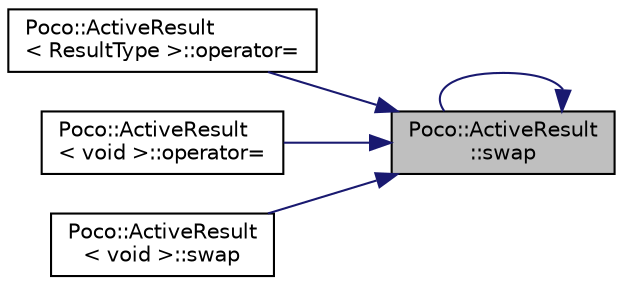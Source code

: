 digraph "Poco::ActiveResult::swap"
{
 // LATEX_PDF_SIZE
  edge [fontname="Helvetica",fontsize="10",labelfontname="Helvetica",labelfontsize="10"];
  node [fontname="Helvetica",fontsize="10",shape=record];
  rankdir="RL";
  Node1 [label="Poco::ActiveResult\l::swap",height=0.2,width=0.4,color="black", fillcolor="grey75", style="filled", fontcolor="black",tooltip=" "];
  Node1 -> Node2 [dir="back",color="midnightblue",fontsize="10",style="solid",fontname="Helvetica"];
  Node2 [label="Poco::ActiveResult\l\< ResultType \>::operator=",height=0.2,width=0.4,color="black", fillcolor="white", style="filled",URL="$classPoco_1_1ActiveResult.html#afb6331f1d3352d9c404ed0679c87f496",tooltip="Assignment operator."];
  Node1 -> Node3 [dir="back",color="midnightblue",fontsize="10",style="solid",fontname="Helvetica"];
  Node3 [label="Poco::ActiveResult\l\< void \>::operator=",height=0.2,width=0.4,color="black", fillcolor="white", style="filled",URL="$classPoco_1_1ActiveResult_3_01void_01_4.html#a016e4b88ae006b8874547cf56d97b9b2",tooltip="Assignment operator."];
  Node1 -> Node1 [dir="back",color="midnightblue",fontsize="10",style="solid",fontname="Helvetica"];
  Node1 -> Node4 [dir="back",color="midnightblue",fontsize="10",style="solid",fontname="Helvetica"];
  Node4 [label="Poco::ActiveResult\l\< void \>::swap",height=0.2,width=0.4,color="black", fillcolor="white", style="filled",URL="$classPoco_1_1ActiveResult_3_01void_01_4.html#a08f6c3fe6c8712084cc46b922c709675",tooltip=" "];
}
